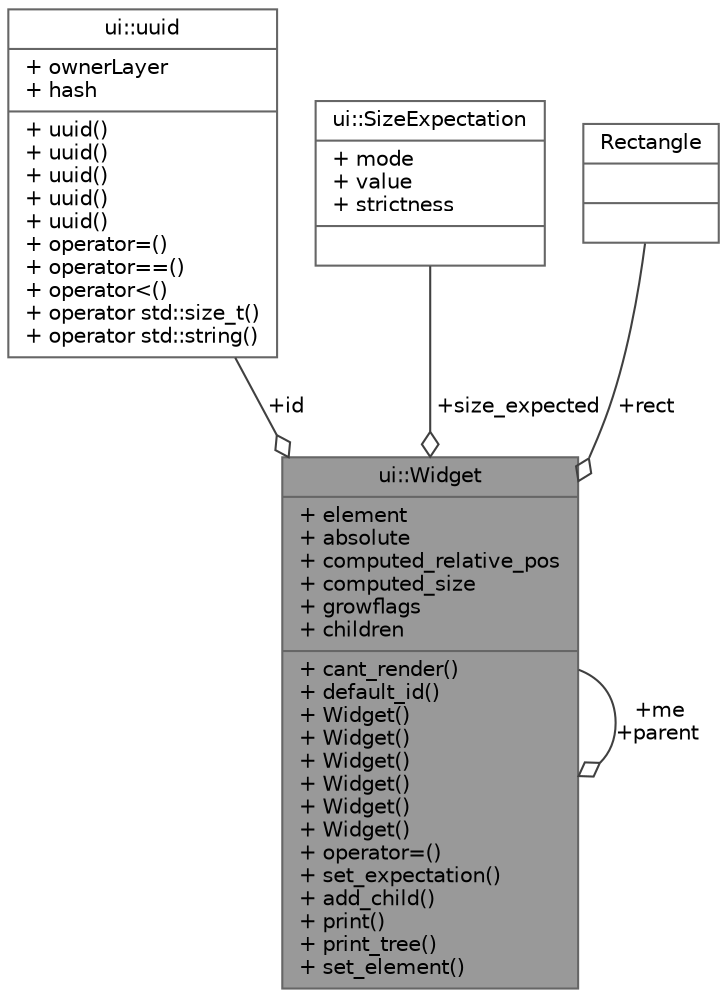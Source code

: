 digraph "ui::Widget"
{
 // LATEX_PDF_SIZE
  bgcolor="transparent";
  edge [fontname=Helvetica,fontsize=10,labelfontname=Helvetica,labelfontsize=10];
  node [fontname=Helvetica,fontsize=10,shape=box,height=0.2,width=0.4];
  Node1 [shape=record,label="{ui::Widget\n|+ element\l+ absolute\l+ computed_relative_pos\l+ computed_size\l+ growflags\l+ children\l|+ cant_render()\l+ default_id()\l+ Widget()\l+ Widget()\l+ Widget()\l+ Widget()\l+ Widget()\l+ Widget()\l+ operator=()\l+ set_expectation()\l+ add_child()\l+ print()\l+ print_tree()\l+ set_element()\l}",height=0.2,width=0.4,color="gray40", fillcolor="grey60", style="filled", fontcolor="black",tooltip=" "];
  Node1 -> Node1 [color="grey25",style="solid",label=" +me\n+parent" ,arrowhead="odiamond"];
  Node2 -> Node1 [color="grey25",style="solid",label=" +id" ,arrowhead="odiamond"];
  Node2 [shape=record,label="{ui::uuid\n|+ ownerLayer\l+ hash\l|+ uuid()\l+ uuid()\l+ uuid()\l+ uuid()\l+ uuid()\l+ operator=()\l+ operator==()\l+ operator\<()\l+ operator std::size_t()\l+ operator std::string()\l}",height=0.2,width=0.4,color="gray40", fillcolor="white", style="filled",URL="$d4/daf/structui_1_1uuid.html",tooltip=" "];
  Node3 -> Node1 [color="grey25",style="solid",label=" +size_expected" ,arrowhead="odiamond"];
  Node3 [shape=record,label="{ui::SizeExpectation\n|+ mode\l+ value\l+ strictness\l|}",height=0.2,width=0.4,color="gray40", fillcolor="white", style="filled",URL="$d3/d04/structui_1_1_size_expectation.html",tooltip=" "];
  Node4 -> Node1 [color="grey25",style="solid",label=" +rect" ,arrowhead="odiamond"];
  Node4 [shape=record,label="{Rectangle\n||}",height=0.2,width=0.4,color="gray40", fillcolor="white", style="filled",tooltip=" "];
}
